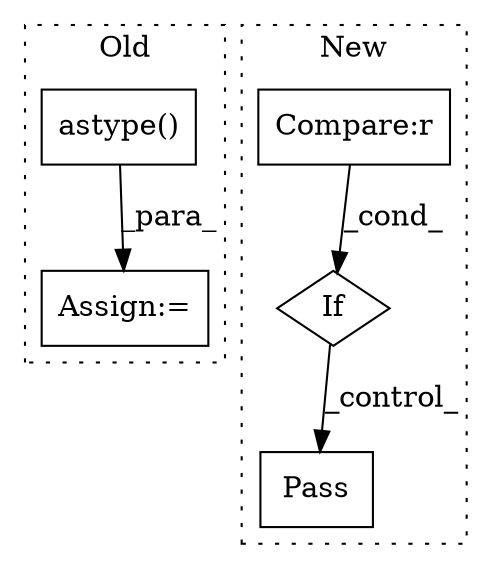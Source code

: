 digraph G {
subgraph cluster0 {
1 [label="astype()" a="75" s="4097,4116" l="11,1" shape="box"];
3 [label="Assign:=" a="68" s="4219" l="3" shape="box"];
label = "Old";
style="dotted";
}
subgraph cluster1 {
2 [label="Pass" a="62" s="4749" l="4" shape="box"];
4 [label="If" a="96" s="4699" l="3" shape="diamond"];
5 [label="Compare:r" a="40" s="4722" l="13" shape="box"];
label = "New";
style="dotted";
}
1 -> 3 [label="_para_"];
4 -> 2 [label="_control_"];
5 -> 4 [label="_cond_"];
}